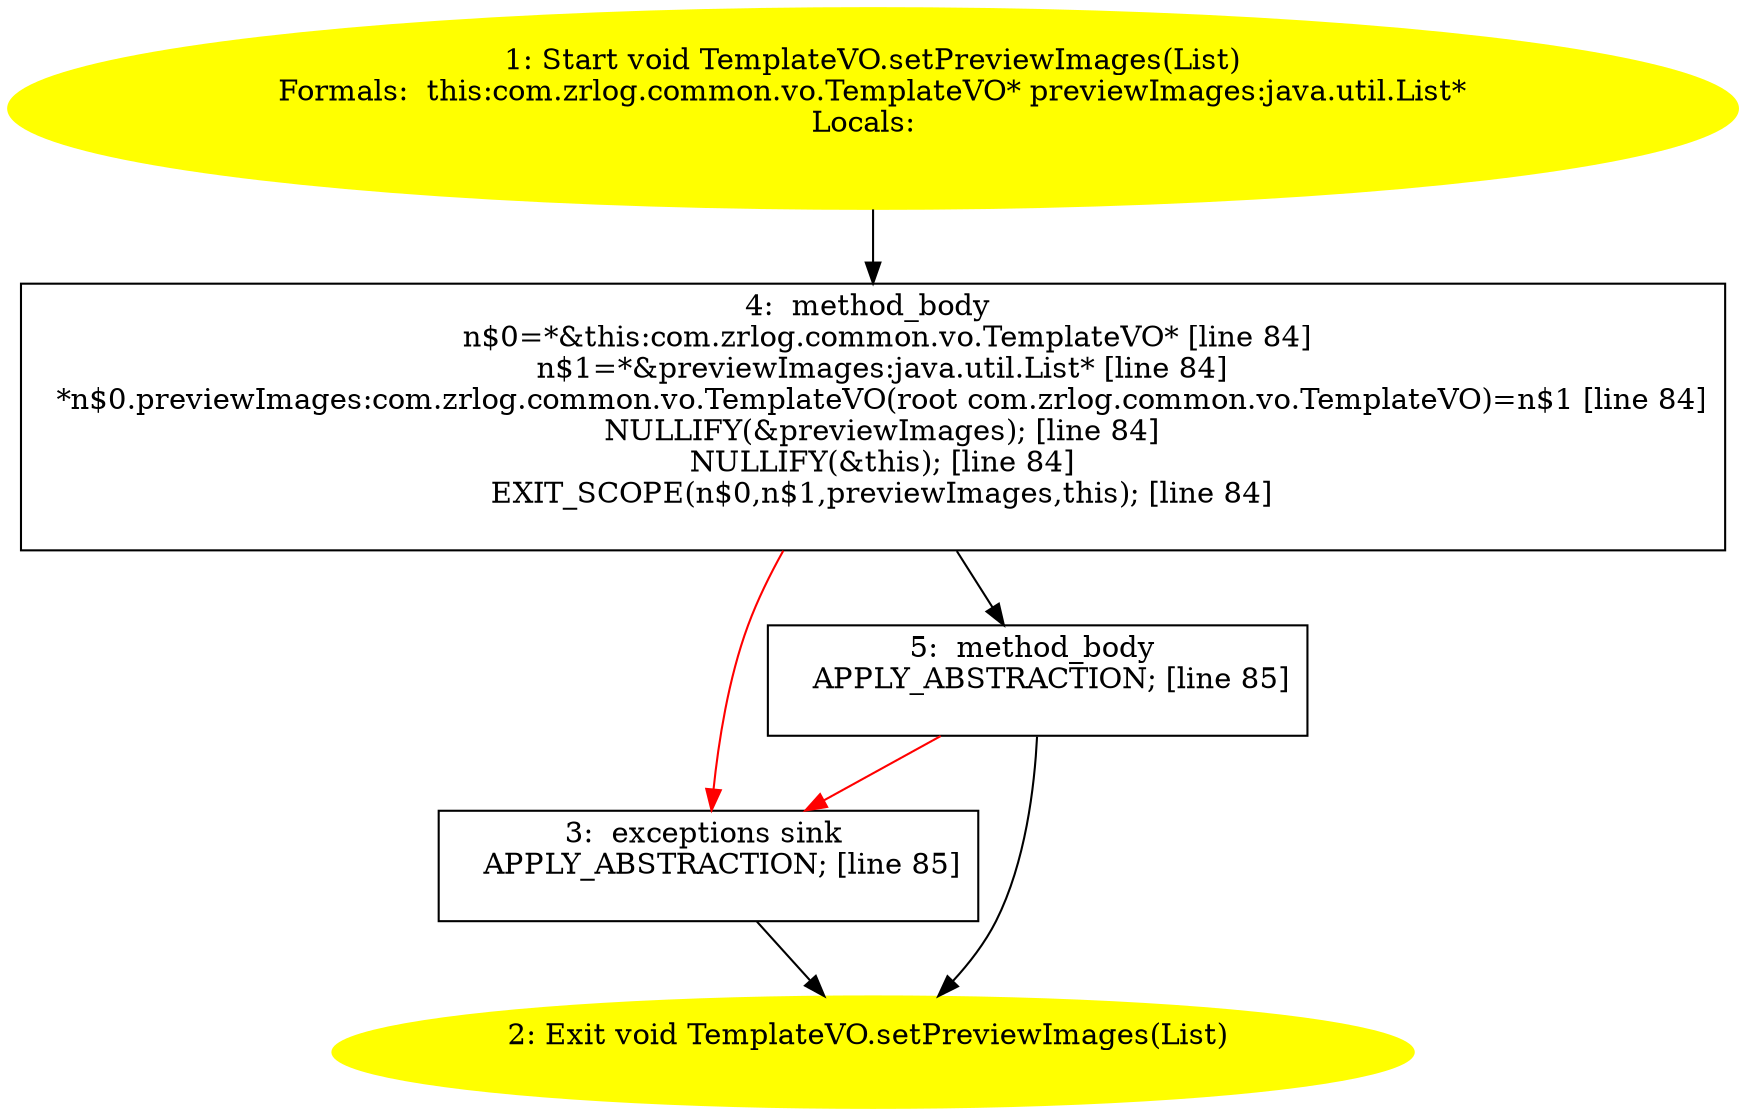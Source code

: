 /* @generated */
digraph cfg {
"com.zrlog.common.vo.TemplateVO.setPreviewImages(java.util.List):void.a87b1bc7815ab9f193b97796fd6745fe_1" [label="1: Start void TemplateVO.setPreviewImages(List)\nFormals:  this:com.zrlog.common.vo.TemplateVO* previewImages:java.util.List*\nLocals:  \n  " color=yellow style=filled]
	

	 "com.zrlog.common.vo.TemplateVO.setPreviewImages(java.util.List):void.a87b1bc7815ab9f193b97796fd6745fe_1" -> "com.zrlog.common.vo.TemplateVO.setPreviewImages(java.util.List):void.a87b1bc7815ab9f193b97796fd6745fe_4" ;
"com.zrlog.common.vo.TemplateVO.setPreviewImages(java.util.List):void.a87b1bc7815ab9f193b97796fd6745fe_2" [label="2: Exit void TemplateVO.setPreviewImages(List) \n  " color=yellow style=filled]
	

"com.zrlog.common.vo.TemplateVO.setPreviewImages(java.util.List):void.a87b1bc7815ab9f193b97796fd6745fe_3" [label="3:  exceptions sink \n   APPLY_ABSTRACTION; [line 85]\n " shape="box"]
	

	 "com.zrlog.common.vo.TemplateVO.setPreviewImages(java.util.List):void.a87b1bc7815ab9f193b97796fd6745fe_3" -> "com.zrlog.common.vo.TemplateVO.setPreviewImages(java.util.List):void.a87b1bc7815ab9f193b97796fd6745fe_2" ;
"com.zrlog.common.vo.TemplateVO.setPreviewImages(java.util.List):void.a87b1bc7815ab9f193b97796fd6745fe_4" [label="4:  method_body \n   n$0=*&this:com.zrlog.common.vo.TemplateVO* [line 84]\n  n$1=*&previewImages:java.util.List* [line 84]\n  *n$0.previewImages:com.zrlog.common.vo.TemplateVO(root com.zrlog.common.vo.TemplateVO)=n$1 [line 84]\n  NULLIFY(&previewImages); [line 84]\n  NULLIFY(&this); [line 84]\n  EXIT_SCOPE(n$0,n$1,previewImages,this); [line 84]\n " shape="box"]
	

	 "com.zrlog.common.vo.TemplateVO.setPreviewImages(java.util.List):void.a87b1bc7815ab9f193b97796fd6745fe_4" -> "com.zrlog.common.vo.TemplateVO.setPreviewImages(java.util.List):void.a87b1bc7815ab9f193b97796fd6745fe_5" ;
	 "com.zrlog.common.vo.TemplateVO.setPreviewImages(java.util.List):void.a87b1bc7815ab9f193b97796fd6745fe_4" -> "com.zrlog.common.vo.TemplateVO.setPreviewImages(java.util.List):void.a87b1bc7815ab9f193b97796fd6745fe_3" [color="red" ];
"com.zrlog.common.vo.TemplateVO.setPreviewImages(java.util.List):void.a87b1bc7815ab9f193b97796fd6745fe_5" [label="5:  method_body \n   APPLY_ABSTRACTION; [line 85]\n " shape="box"]
	

	 "com.zrlog.common.vo.TemplateVO.setPreviewImages(java.util.List):void.a87b1bc7815ab9f193b97796fd6745fe_5" -> "com.zrlog.common.vo.TemplateVO.setPreviewImages(java.util.List):void.a87b1bc7815ab9f193b97796fd6745fe_2" ;
	 "com.zrlog.common.vo.TemplateVO.setPreviewImages(java.util.List):void.a87b1bc7815ab9f193b97796fd6745fe_5" -> "com.zrlog.common.vo.TemplateVO.setPreviewImages(java.util.List):void.a87b1bc7815ab9f193b97796fd6745fe_3" [color="red" ];
}
